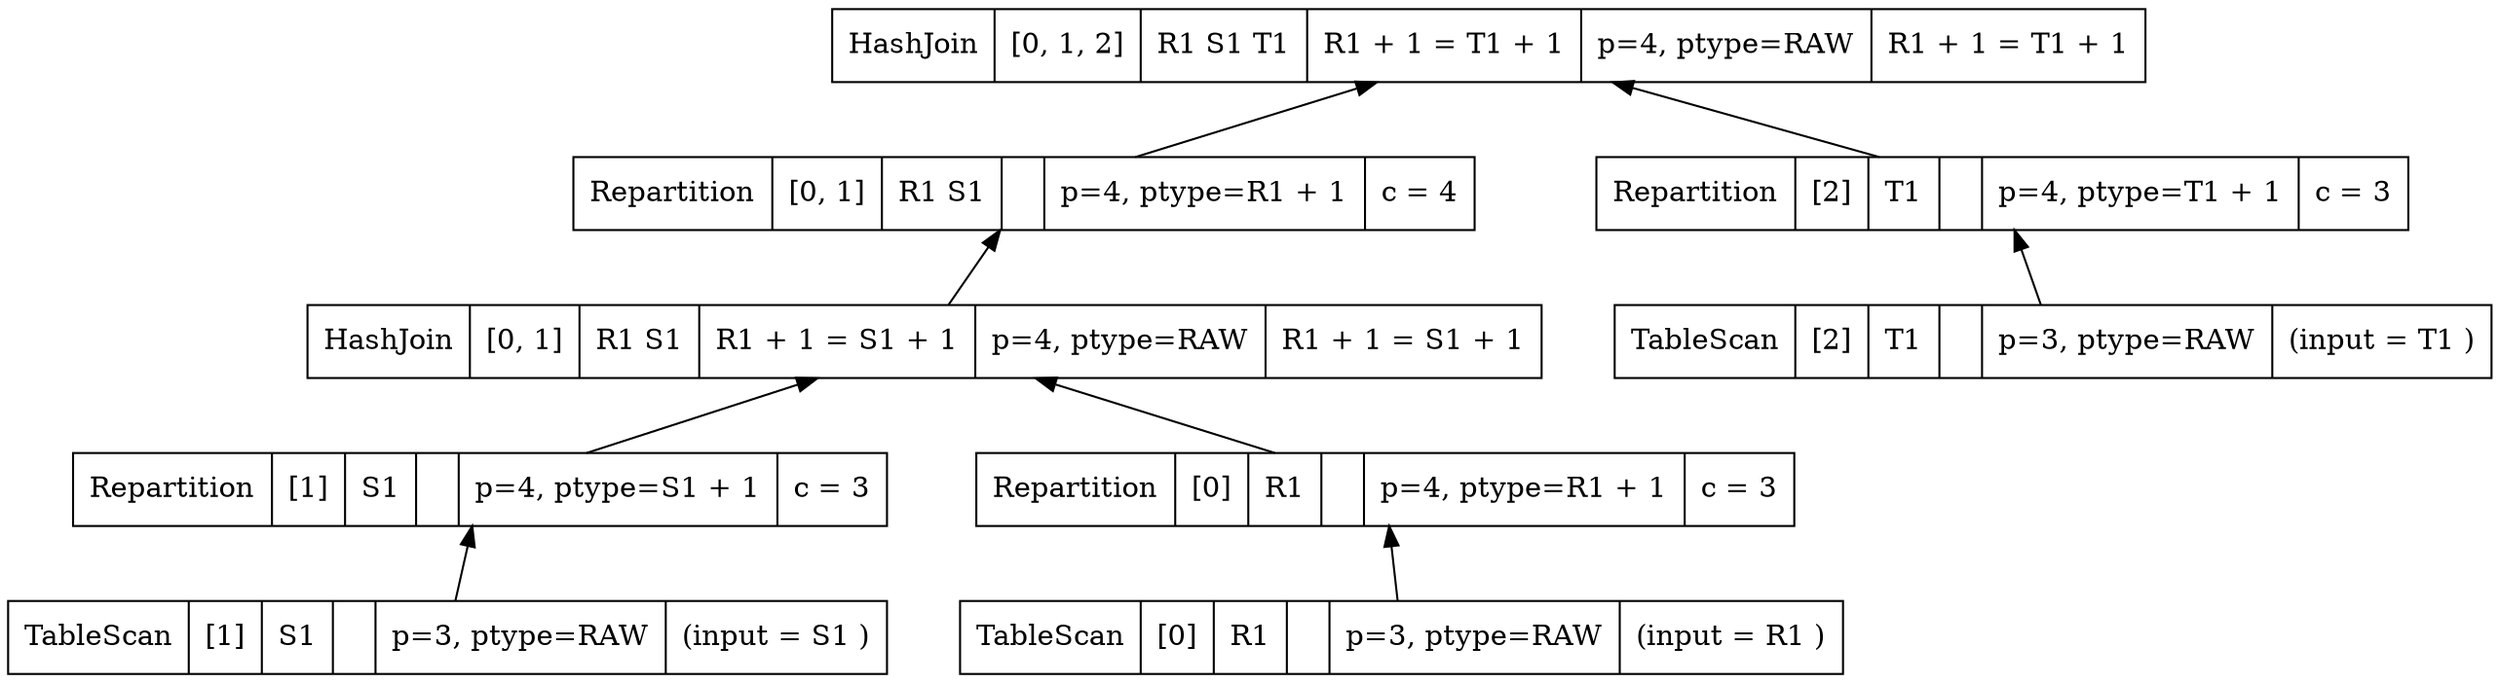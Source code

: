digraph example1 {
    node [shape=record];
    rankdir=BT;
    nodesep=0.5;
    ordering="in";
    lopkeyLOPKey8v1 -> lopkeyLOPKey9v1;
    lopkeyLOPKey6v1 -> lopkeyLOPKey8v1;
    lopkeyLOPKey5v1 -> lopkeyLOPKey6v1;
    lopkeyLOPKey2v1 -> lopkeyLOPKey5v1;
    lopkeyLOPKey2v1[label="TableScan|[1]|S1 |{}|p=3, ptype=RAW|(input = S1 )"];
    lopkeyLOPKey5v1[label="Repartition|[1]|S1 |{}|p=4, ptype=S1 + 1|c = 3"];
    lopkeyLOPKey4v1 -> lopkeyLOPKey6v1;
    lopkeyLOPKey1v1 -> lopkeyLOPKey4v1;
    lopkeyLOPKey1v1[label="TableScan|[0]|R1 |{}|p=3, ptype=RAW|(input = R1 )"];
    lopkeyLOPKey4v1[label="Repartition|[0]|R1 |{}|p=4, ptype=R1 + 1|c = 3"];
    lopkeyLOPKey6v1[label="HashJoin|[0, 1]|R1 S1 |{R1 + 1 = S1 + 1}|p=4, ptype=RAW|{R1 + 1 = S1 + 1}"];
    lopkeyLOPKey8v1[label="Repartition|[0, 1]|R1 S1 |{}|p=4, ptype=R1 + 1|c = 4"];
    lopkeyLOPKey7v1 -> lopkeyLOPKey9v1;
    lopkeyLOPKey3v1 -> lopkeyLOPKey7v1;
    lopkeyLOPKey3v1[label="TableScan|[2]|T1 |{}|p=3, ptype=RAW|(input = T1 )"];
    lopkeyLOPKey7v1[label="Repartition|[2]|T1 |{}|p=4, ptype=T1 + 1|c = 3"];
    lopkeyLOPKey9v1[label="HashJoin|[0, 1, 2]|R1 S1 T1 |{R1 + 1 = T1 + 1}|p=4, ptype=RAW|{R1 + 1 = T1 + 1}"];
}
